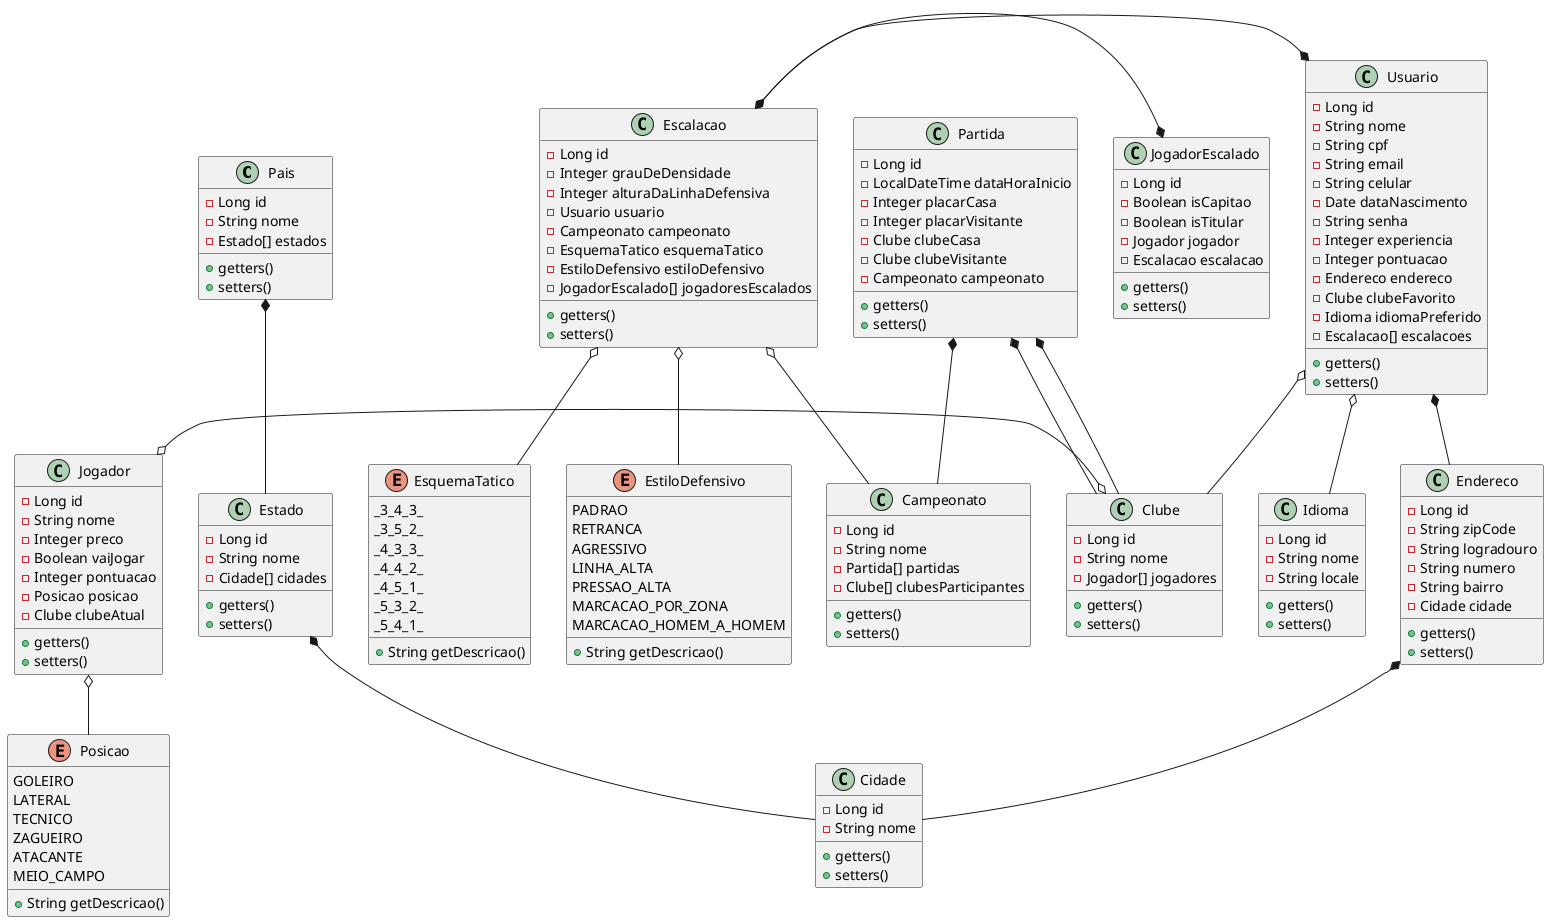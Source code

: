 @startuml

class Pais {
    -Long id
    -String nome
    -Estado[] estados
    +getters()
    +setters()
}

class Estado {
    -Long id
    -String nome
    -Cidade[] cidades
    +getters()
    +setters()
}

class Cidade {
    -Long id
    -String nome
    +getters()
    +setters()
}

class Idioma {
    -Long id
    -String nome
    -String locale
    +getters()
    +setters()
}

class Endereco {
    -Long id
    -String zipCode
    -String logradouro
    -String numero
    -String bairro
    -Cidade cidade
    +getters()
    +setters()
}

class Usuario {
    -Long id
    -String nome
    -String cpf
    -String email
    -String celular
    -Date dataNascimento
    -String senha
    -Integer experiencia
    -Integer pontuacao
    -Endereco endereco
    -Clube clubeFavorito
    -Idioma idiomaPreferido
    -Escalacao[] escalacoes
    +getters()
    +setters()
}

class Clube {
    -Long id
    -String nome
    -Jogador[] jogadores
    +getters()
    +setters()
}

class Partida {
    -Long id
    -LocalDateTime dataHoraInicio
    -Integer placarCasa
    -Integer placarVisitante
    -Clube clubeCasa
    -Clube clubeVisitante
    -Campeonato campeonato
    +getters()
    +setters()
}

class Campeonato {
    -Long id
    -String nome
    -Partida[] partidas
    -Clube[] clubesParticipantes
    +getters()
    +setters()
}

class Jogador {
    -Long id
    -String nome
    -Integer preco
    -Boolean vaiJogar
    -Integer pontuacao
    -Posicao posicao
    -Clube clubeAtual
    +getters()
    +setters()
}

class JogadorEscalado {
    -Long id
    -Boolean isCapitao
    -Boolean isTitular
    -Jogador jogador
    -Escalacao escalacao
    +getters()
    +setters()
}

enum Posicao {
    GOLEIRO
    LATERAL
    TECNICO
    ZAGUEIRO
    ATACANTE
    MEIO_CAMPO
    +String getDescricao()
}

class Escalacao {
    -Long id
    -Integer grauDeDensidade
    -Integer alturaDaLinhaDefensiva
    -Usuario usuario
    -Campeonato campeonato
    -EsquemaTatico esquemaTatico
    -EstiloDefensivo estiloDefensivo
    -JogadorEscalado[] jogadoresEscalados
    +getters()
    +setters()
}

enum EstiloDefensivo {
    PADRAO
    RETRANCA
    AGRESSIVO
    LINHA_ALTA
    PRESSAO_ALTA
    MARCACAO_POR_ZONA
    MARCACAO_HOMEM_A_HOMEM
    +String getDescricao()
}

enum EsquemaTatico {
    _3_4_3_
    _3_5_2_
    _4_3_3_
    _4_4_2_
    _4_5_1_
    _5_3_2_
    _5_4_1_
    +String getDescricao()
}

Pais *-- Estado
Estado *-- Cidade
Endereco *-- Cidade

Usuario o-- Clube
Usuario o-- Idioma
Usuario *-- Endereco

Jogador o-o Clube
Jogador o-- Posicao

Escalacao o-* Usuario
Escalacao o-- Campeonato
Escalacao o-- EsquemaTatico
Escalacao o-- EstiloDefensivo
Escalacao *-* JogadorEscalado

Partida *-- Clube
Partida *-- Clube
Partida *-- Campeonato

@enduml
